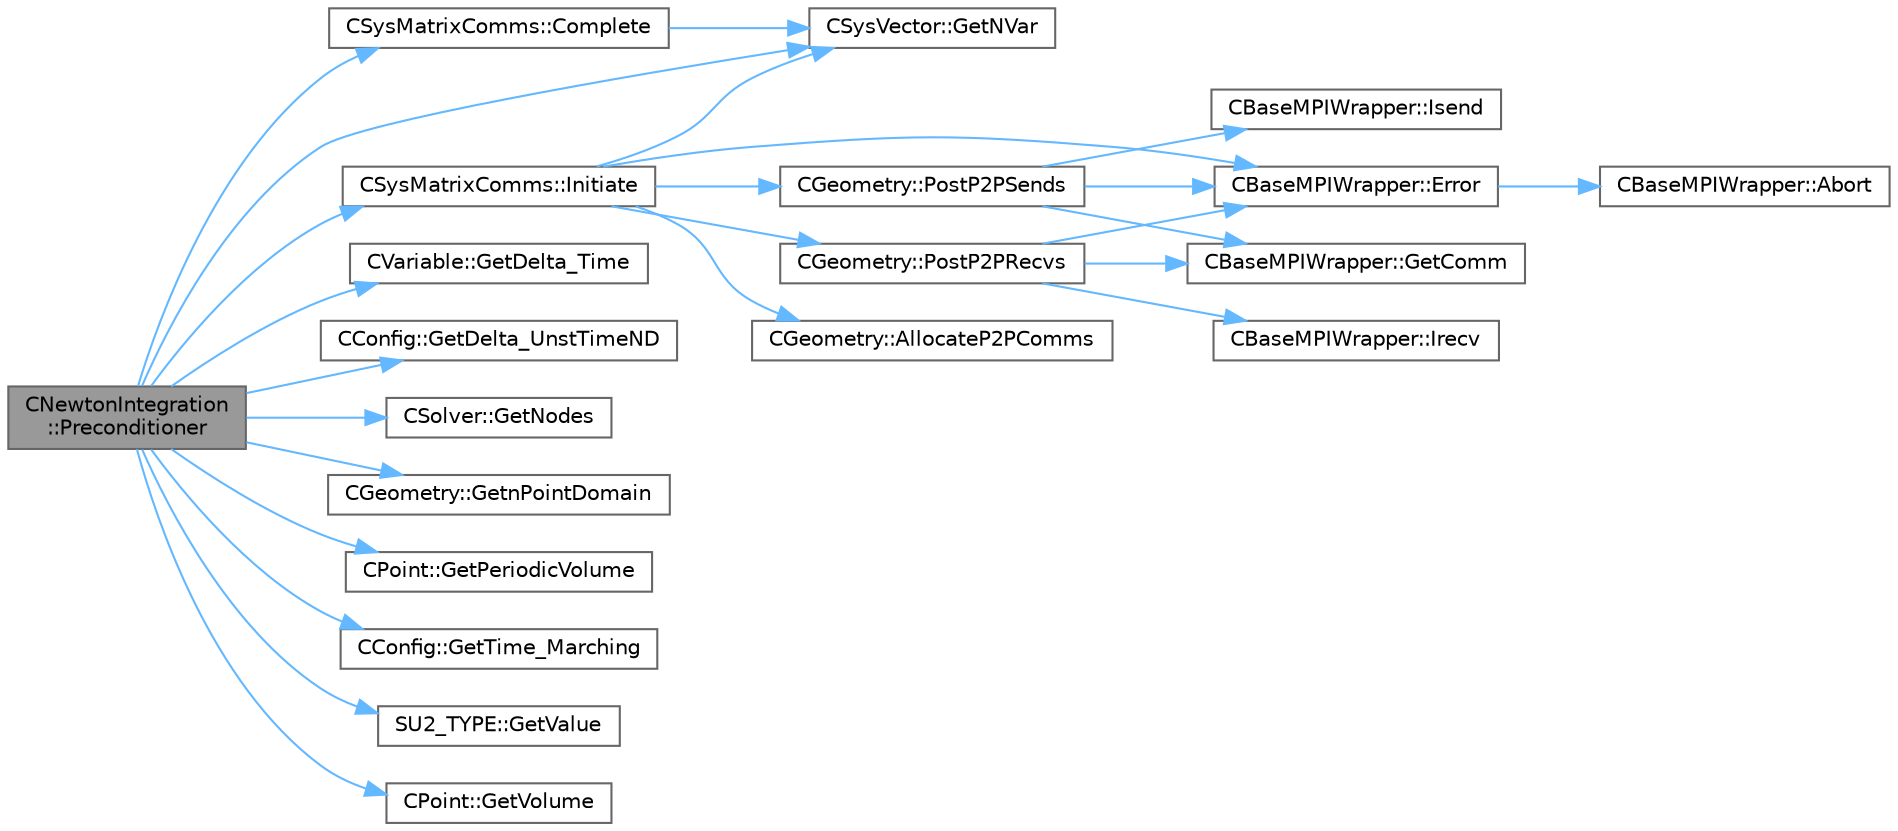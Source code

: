digraph "CNewtonIntegration::Preconditioner"
{
 // LATEX_PDF_SIZE
  bgcolor="transparent";
  edge [fontname=Helvetica,fontsize=10,labelfontname=Helvetica,labelfontsize=10];
  node [fontname=Helvetica,fontsize=10,shape=box,height=0.2,width=0.4];
  rankdir="LR";
  Node1 [id="Node000001",label="CNewtonIntegration\l::Preconditioner",height=0.2,width=0.4,color="gray40", fillcolor="grey60", style="filled", fontcolor="black",tooltip="Wrapper for the preconditioner."];
  Node1 -> Node2 [id="edge1_Node000001_Node000002",color="steelblue1",style="solid",tooltip=" "];
  Node2 [id="Node000002",label="CSysMatrixComms::Complete",height=0.2,width=0.4,color="grey40", fillcolor="white", style="filled",URL="$structCSysMatrixComms.html#a672e72a89fc1ae7345d0ce91bd81972b",tooltip="Routine to complete the set of non-blocking communications launched by Initiate() and unpacking of th..."];
  Node2 -> Node3 [id="edge2_Node000002_Node000003",color="steelblue1",style="solid",tooltip=" "];
  Node3 [id="Node000003",label="CSysVector::GetNVar",height=0.2,width=0.4,color="grey40", fillcolor="white", style="filled",URL="$classCSysVector.html#ac0b4bcd823f7905143430a7bbdcad6f2",tooltip="return the number of variables at each block (typically number per node)"];
  Node1 -> Node4 [id="edge3_Node000001_Node000004",color="steelblue1",style="solid",tooltip=" "];
  Node4 [id="Node000004",label="CVariable::GetDelta_Time",height=0.2,width=0.4,color="grey40", fillcolor="white", style="filled",URL="$classCVariable.html#aef3ea2cd0a87d55835bb2bd332678489",tooltip="Get the value of the time step."];
  Node1 -> Node5 [id="edge4_Node000001_Node000005",color="steelblue1",style="solid",tooltip=" "];
  Node5 [id="Node000005",label="CConfig::GetDelta_UnstTimeND",height=0.2,width=0.4,color="grey40", fillcolor="white", style="filled",URL="$classCConfig.html#a0acfef8e480970316e9e672eacd59e9b",tooltip="If we are prforming an unsteady simulation, there is only one value of the time step for the complete..."];
  Node1 -> Node6 [id="edge5_Node000001_Node000006",color="steelblue1",style="solid",tooltip=" "];
  Node6 [id="Node000006",label="CSolver::GetNodes",height=0.2,width=0.4,color="grey40", fillcolor="white", style="filled",URL="$classCSolver.html#adb28ae3845a6b61cf764a8e9fe4b794e",tooltip="Allow outside access to the nodes of the solver, containing conservatives, primitives,..."];
  Node1 -> Node7 [id="edge6_Node000001_Node000007",color="steelblue1",style="solid",tooltip=" "];
  Node7 [id="Node000007",label="CGeometry::GetnPointDomain",height=0.2,width=0.4,color="grey40", fillcolor="white", style="filled",URL="$classCGeometry.html#ac84179060bbac1fe5e856ea3da850b6e",tooltip="Get number of real points (that belong to the domain)."];
  Node1 -> Node3 [id="edge7_Node000001_Node000003",color="steelblue1",style="solid",tooltip=" "];
  Node1 -> Node8 [id="edge8_Node000001_Node000008",color="steelblue1",style="solid",tooltip=" "];
  Node8 [id="Node000008",label="CPoint::GetPeriodicVolume",height=0.2,width=0.4,color="grey40", fillcolor="white", style="filled",URL="$classCPoint.html#a47d81f37300a47e20ee3cd66d7c457f4",tooltip="Get the missing component of area or volume for a control volume on a periodic marker."];
  Node1 -> Node9 [id="edge9_Node000001_Node000009",color="steelblue1",style="solid",tooltip=" "];
  Node9 [id="Node000009",label="CConfig::GetTime_Marching",height=0.2,width=0.4,color="grey40", fillcolor="white", style="filled",URL="$classCConfig.html#ac47e04d76ce865893a94dcedd3c9b6a5",tooltip="Provides information about the time integration, and change the write in the output files information..."];
  Node1 -> Node10 [id="edge10_Node000001_Node000010",color="steelblue1",style="solid",tooltip=" "];
  Node10 [id="Node000010",label="SU2_TYPE::GetValue",height=0.2,width=0.4,color="grey40", fillcolor="white", style="filled",URL="$namespaceSU2__TYPE.html#adf52a59d6f4e578f7915ec9abbf7cb22",tooltip="Get the (primitive) value of the datatype (needs to be specialized for active types)."];
  Node1 -> Node11 [id="edge11_Node000001_Node000011",color="steelblue1",style="solid",tooltip=" "];
  Node11 [id="Node000011",label="CPoint::GetVolume",height=0.2,width=0.4,color="grey40", fillcolor="white", style="filled",URL="$classCPoint.html#acc83b19b9c7201987cc2e948a7259af8",tooltip="Get area or volume of the control volume."];
  Node1 -> Node12 [id="edge12_Node000001_Node000012",color="steelblue1",style="solid",tooltip=" "];
  Node12 [id="Node000012",label="CSysMatrixComms::Initiate",height=0.2,width=0.4,color="grey40", fillcolor="white", style="filled",URL="$structCSysMatrixComms.html#abaab86d2a9c3a43ef4ed2de79d4e905a",tooltip="Routine to load a vector quantity into the data structures for MPI point-to-point communication and t..."];
  Node12 -> Node13 [id="edge13_Node000012_Node000013",color="steelblue1",style="solid",tooltip=" "];
  Node13 [id="Node000013",label="CGeometry::AllocateP2PComms",height=0.2,width=0.4,color="grey40", fillcolor="white", style="filled",URL="$classCGeometry.html#ab8d78a9f4017431b7542e154f58a7e63",tooltip="Routine to allocate buffers for point-to-point MPI communications. Also called to dynamically realloc..."];
  Node12 -> Node14 [id="edge14_Node000012_Node000014",color="steelblue1",style="solid",tooltip=" "];
  Node14 [id="Node000014",label="CBaseMPIWrapper::Error",height=0.2,width=0.4,color="grey40", fillcolor="white", style="filled",URL="$classCBaseMPIWrapper.html#a04457c47629bda56704e6a8804833eeb",tooltip=" "];
  Node14 -> Node15 [id="edge15_Node000014_Node000015",color="steelblue1",style="solid",tooltip=" "];
  Node15 [id="Node000015",label="CBaseMPIWrapper::Abort",height=0.2,width=0.4,color="grey40", fillcolor="white", style="filled",URL="$classCBaseMPIWrapper.html#af7297d861dca86b45cf561b6ab642e8f",tooltip=" "];
  Node12 -> Node3 [id="edge16_Node000012_Node000003",color="steelblue1",style="solid",tooltip=" "];
  Node12 -> Node16 [id="edge17_Node000012_Node000016",color="steelblue1",style="solid",tooltip=" "];
  Node16 [id="Node000016",label="CGeometry::PostP2PRecvs",height=0.2,width=0.4,color="grey40", fillcolor="white", style="filled",URL="$classCGeometry.html#a0951357cde88070db559d6d2511a515d",tooltip="Routine to launch non-blocking recvs only for all point-to-point communication with neighboring parti..."];
  Node16 -> Node14 [id="edge18_Node000016_Node000014",color="steelblue1",style="solid",tooltip=" "];
  Node16 -> Node17 [id="edge19_Node000016_Node000017",color="steelblue1",style="solid",tooltip=" "];
  Node17 [id="Node000017",label="CBaseMPIWrapper::GetComm",height=0.2,width=0.4,color="grey40", fillcolor="white", style="filled",URL="$classCBaseMPIWrapper.html#a8154391fc3522954802889d81d4ef5da",tooltip=" "];
  Node16 -> Node18 [id="edge20_Node000016_Node000018",color="steelblue1",style="solid",tooltip=" "];
  Node18 [id="Node000018",label="CBaseMPIWrapper::Irecv",height=0.2,width=0.4,color="grey40", fillcolor="white", style="filled",URL="$classCBaseMPIWrapper.html#a672b3e2ba61a86f9a157e7623389c000",tooltip=" "];
  Node12 -> Node19 [id="edge21_Node000012_Node000019",color="steelblue1",style="solid",tooltip=" "];
  Node19 [id="Node000019",label="CGeometry::PostP2PSends",height=0.2,width=0.4,color="grey40", fillcolor="white", style="filled",URL="$classCGeometry.html#a3fd5ef26d01c258616c8bd5f83e345f5",tooltip="Routine to launch a single non-blocking send once the buffer is loaded for a point-to-point commucati..."];
  Node19 -> Node14 [id="edge22_Node000019_Node000014",color="steelblue1",style="solid",tooltip=" "];
  Node19 -> Node17 [id="edge23_Node000019_Node000017",color="steelblue1",style="solid",tooltip=" "];
  Node19 -> Node20 [id="edge24_Node000019_Node000020",color="steelblue1",style="solid",tooltip=" "];
  Node20 [id="Node000020",label="CBaseMPIWrapper::Isend",height=0.2,width=0.4,color="grey40", fillcolor="white", style="filled",URL="$classCBaseMPIWrapper.html#a4009cae40f1e050b3635a8d803dbfa3d",tooltip=" "];
}
